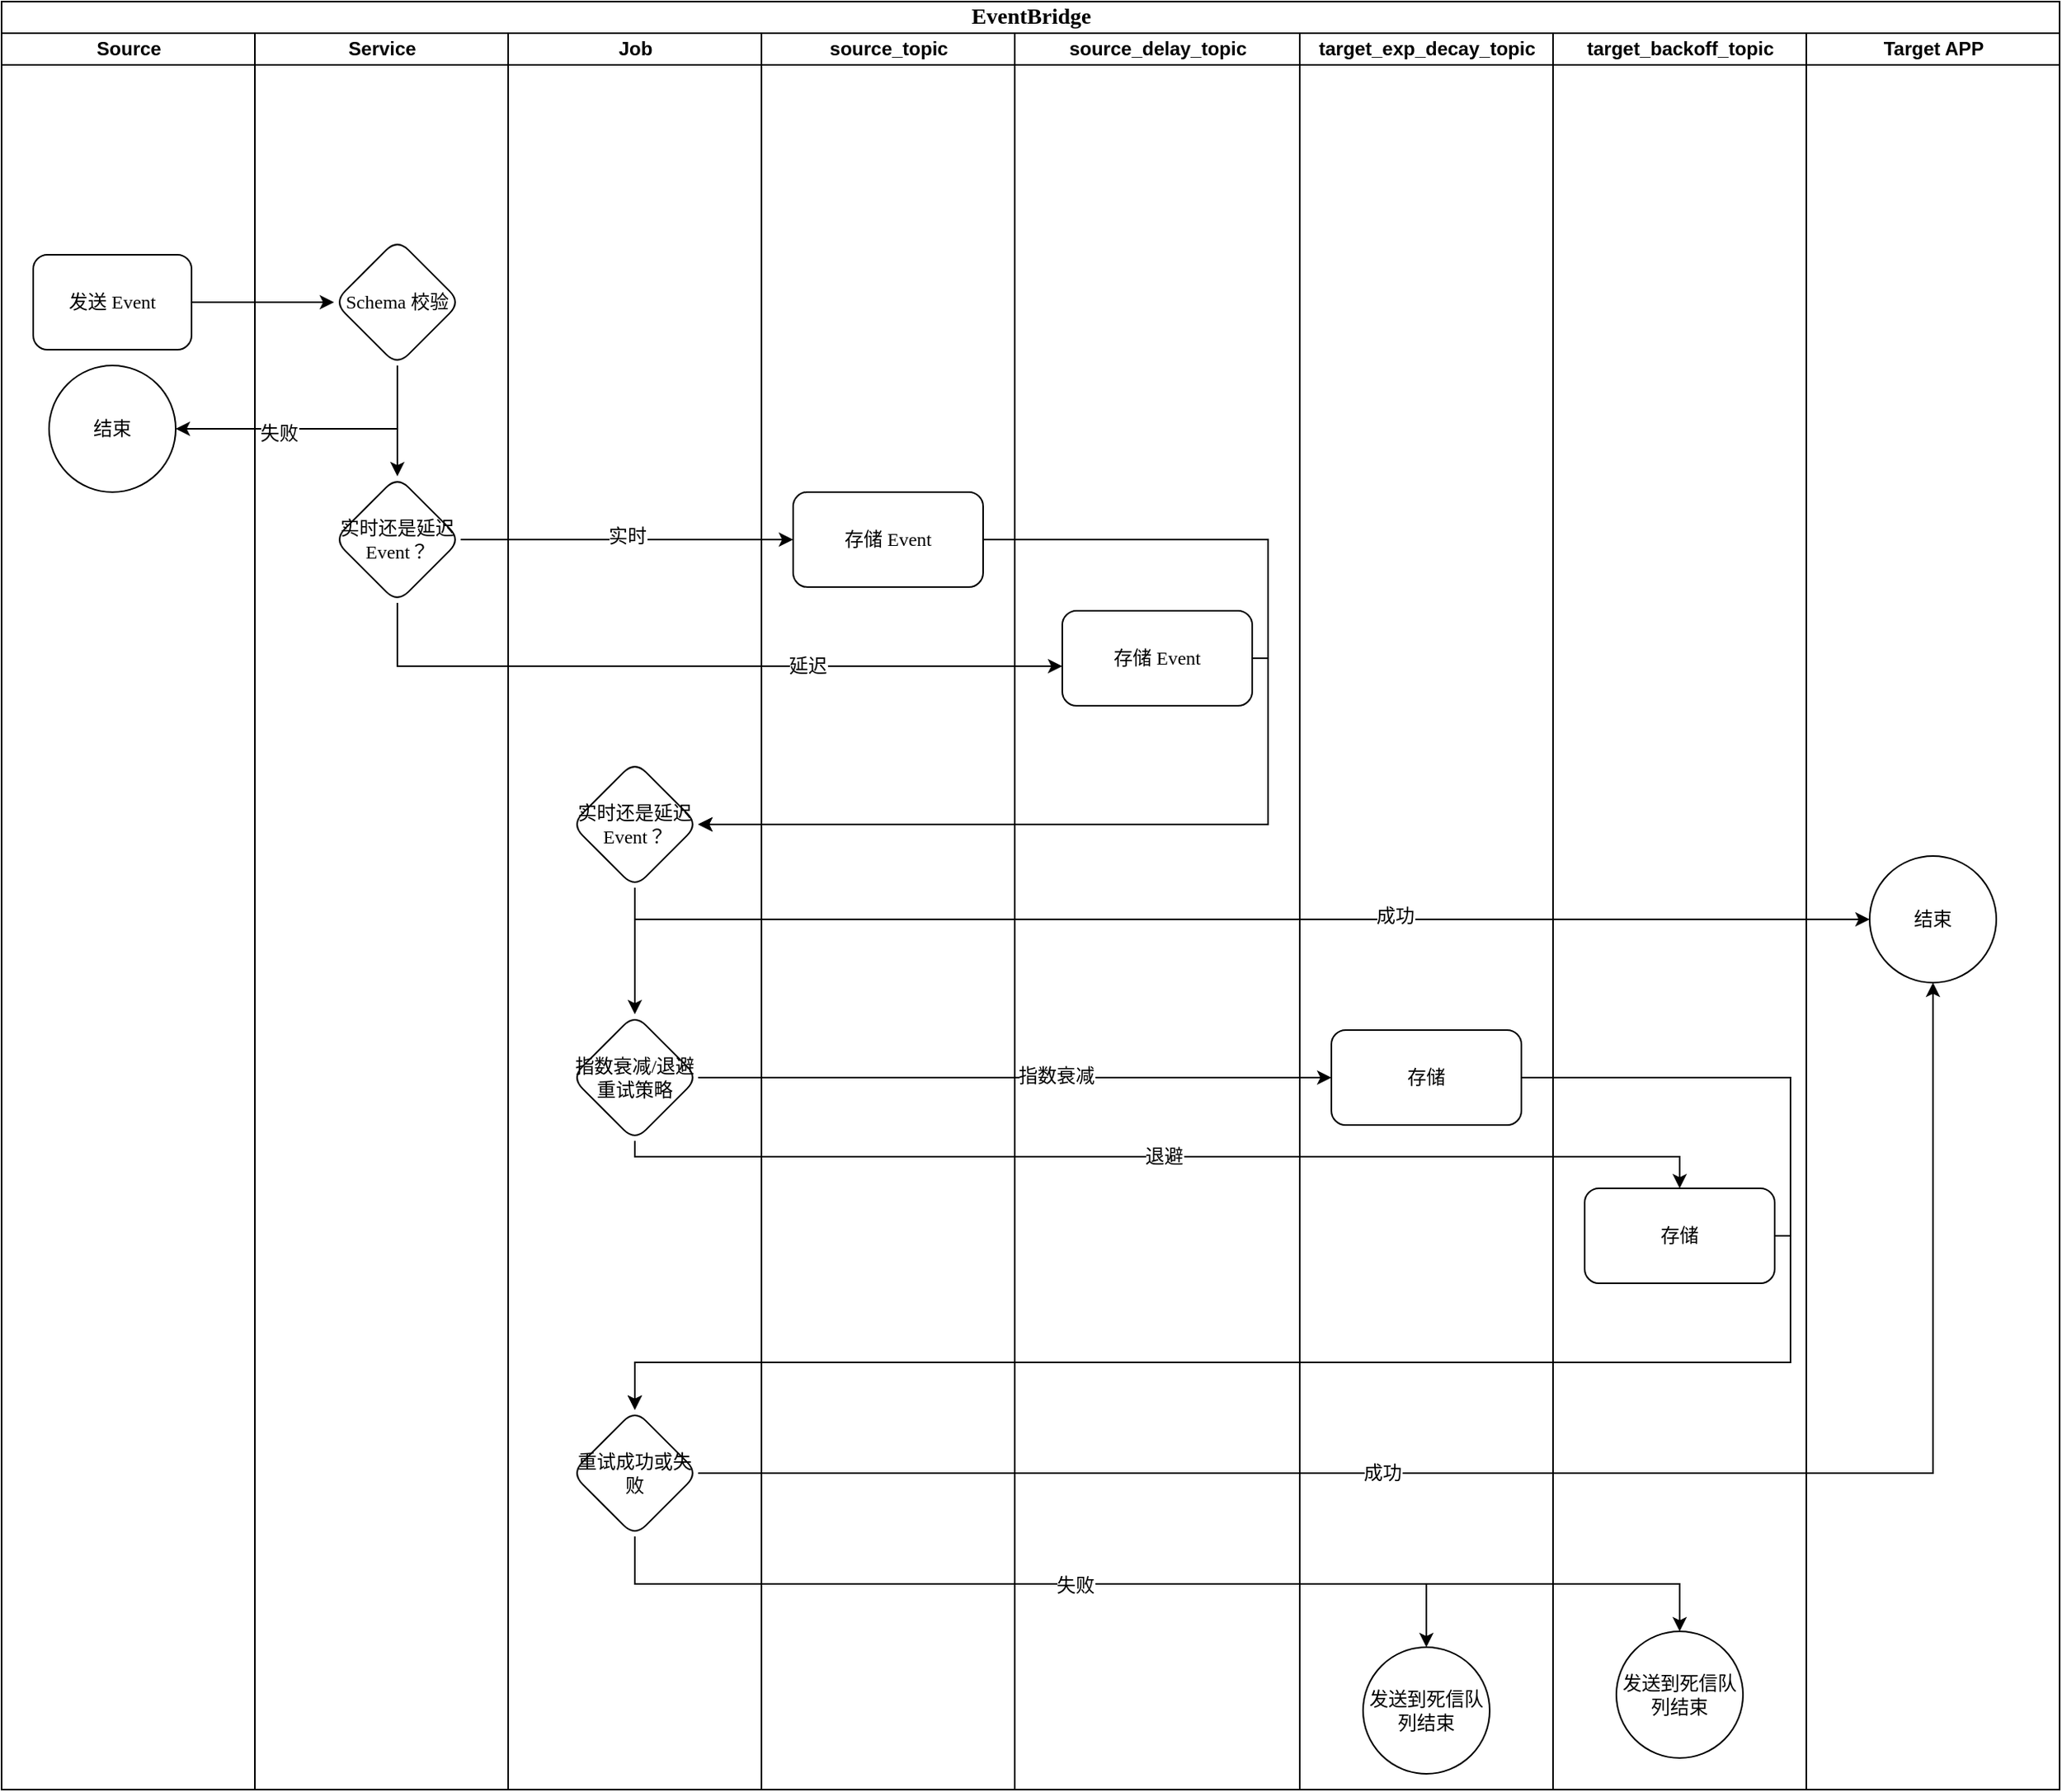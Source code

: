 <mxfile version="27.1.6">
  <diagram name="Page-1" id="74e2e168-ea6b-b213-b513-2b3c1d86103e">
    <mxGraphModel dx="2066" dy="1272" grid="1" gridSize="10" guides="1" tooltips="1" connect="1" arrows="1" fold="1" page="1" pageScale="1" pageWidth="1100" pageHeight="850" background="none" math="0" shadow="0">
      <root>
        <mxCell id="0" />
        <mxCell id="1" parent="0" />
        <mxCell id="77e6c97f196da883-1" value="&lt;font style=&quot;font-size: 14px;&quot;&gt;EventBridge&lt;/font&gt;" style="swimlane;html=1;childLayout=stackLayout;startSize=20;rounded=0;shadow=0;labelBackgroundColor=none;strokeWidth=1;fontFamily=Verdana;fontSize=8;align=center;" parent="1" vertex="1">
          <mxGeometry x="70" y="40" width="1300" height="1130" as="geometry" />
        </mxCell>
        <mxCell id="77e6c97f196da883-2" value="Source" style="swimlane;html=1;startSize=20;" parent="77e6c97f196da883-1" vertex="1">
          <mxGeometry y="20" width="160" height="1110" as="geometry" />
        </mxCell>
        <mxCell id="77e6c97f196da883-3" value="Service" style="swimlane;html=1;startSize=20;" parent="77e6c97f196da883-1" vertex="1">
          <mxGeometry x="160" y="20" width="160" height="1110" as="geometry" />
        </mxCell>
        <mxCell id="77e6c97f196da883-4" value="Job" style="swimlane;html=1;startSize=20;" parent="77e6c97f196da883-1" vertex="1">
          <mxGeometry x="320" y="20" width="160" height="1110" as="geometry" />
        </mxCell>
        <mxCell id="FJQ37Yu0FEw0Es8PJi74-59" value="" style="edgeStyle=orthogonalEdgeStyle;rounded=0;orthogonalLoop=1;jettySize=auto;html=1;fontSize=12;" parent="77e6c97f196da883-4" source="FJQ37Yu0FEw0Es8PJi74-49" target="FJQ37Yu0FEw0Es8PJi74-58" edge="1">
          <mxGeometry relative="1" as="geometry" />
        </mxCell>
        <mxCell id="FJQ37Yu0FEw0Es8PJi74-49" value="实时还是延迟 Event？" style="rhombus;whiteSpace=wrap;html=1;fontSize=12;fontFamily=Verdana;rounded=1;shadow=0;labelBackgroundColor=none;strokeWidth=1;" parent="77e6c97f196da883-4" vertex="1">
          <mxGeometry x="40" y="460" width="80" height="80" as="geometry" />
        </mxCell>
        <mxCell id="FJQ37Yu0FEw0Es8PJi74-58" value="指数衰减/退避重试策略" style="rhombus;whiteSpace=wrap;html=1;fontSize=12;fontFamily=Verdana;rounded=1;shadow=0;labelBackgroundColor=none;strokeWidth=1;" parent="77e6c97f196da883-4" vertex="1">
          <mxGeometry x="40" y="620" width="80" height="80" as="geometry" />
        </mxCell>
        <mxCell id="FJQ37Yu0FEw0Es8PJi74-68" value="重试成功或失败" style="rhombus;whiteSpace=wrap;html=1;fontSize=12;fontFamily=Verdana;rounded=1;shadow=0;labelBackgroundColor=none;strokeWidth=1;" parent="77e6c97f196da883-4" vertex="1">
          <mxGeometry x="40" y="870" width="80" height="80" as="geometry" />
        </mxCell>
        <mxCell id="77e6c97f196da883-5" value="source_topic" style="swimlane;html=1;startSize=20;" parent="77e6c97f196da883-1" vertex="1">
          <mxGeometry x="480" y="20" width="160" height="1110" as="geometry" />
        </mxCell>
        <mxCell id="FJQ37Yu0FEw0Es8PJi74-34" value="实时还是延迟 Event？" style="rhombus;whiteSpace=wrap;html=1;fontSize=12;fontFamily=Verdana;rounded=1;shadow=0;labelBackgroundColor=none;strokeWidth=1;" parent="77e6c97f196da883-5" vertex="1">
          <mxGeometry x="-270" y="280" width="80" height="80" as="geometry" />
        </mxCell>
        <mxCell id="FJQ37Yu0FEw0Es8PJi74-35" value="" style="edgeStyle=orthogonalEdgeStyle;rounded=0;orthogonalLoop=1;jettySize=auto;html=1;fontSize=12;" parent="77e6c97f196da883-5" source="FJQ37Yu0FEw0Es8PJi74-9" target="FJQ37Yu0FEw0Es8PJi74-34" edge="1">
          <mxGeometry relative="1" as="geometry" />
        </mxCell>
        <mxCell id="FJQ37Yu0FEw0Es8PJi74-22" value="结束" style="ellipse;whiteSpace=wrap;html=1;fontSize=12;fontFamily=Verdana;rounded=1;shadow=0;labelBackgroundColor=none;strokeWidth=1;" parent="77e6c97f196da883-5" vertex="1">
          <mxGeometry x="-450" y="210" width="80" height="80" as="geometry" />
        </mxCell>
        <mxCell id="77e6c97f196da883-8" value="发送 Event" style="rounded=1;whiteSpace=wrap;html=1;shadow=0;labelBackgroundColor=none;strokeWidth=1;fontFamily=Verdana;fontSize=12;align=center;" parent="77e6c97f196da883-5" vertex="1">
          <mxGeometry x="-460" y="140" width="100" height="60" as="geometry" />
        </mxCell>
        <mxCell id="FJQ37Yu0FEw0Es8PJi74-9" value="Schema 校验" style="rhombus;whiteSpace=wrap;html=1;fontSize=12;fontFamily=Verdana;rounded=1;shadow=0;labelBackgroundColor=none;strokeWidth=1;" parent="77e6c97f196da883-5" vertex="1">
          <mxGeometry x="-270" y="130" width="80" height="80" as="geometry" />
        </mxCell>
        <mxCell id="FJQ37Yu0FEw0Es8PJi74-10" value="" style="edgeStyle=orthogonalEdgeStyle;rounded=0;orthogonalLoop=1;jettySize=auto;html=1;fontSize=12;" parent="77e6c97f196da883-5" source="77e6c97f196da883-8" target="FJQ37Yu0FEw0Es8PJi74-9" edge="1">
          <mxGeometry relative="1" as="geometry" />
        </mxCell>
        <mxCell id="FJQ37Yu0FEw0Es8PJi74-23" value="" style="edgeStyle=orthogonalEdgeStyle;rounded=0;orthogonalLoop=1;jettySize=auto;html=1;fontSize=12;" parent="77e6c97f196da883-5" source="FJQ37Yu0FEw0Es8PJi74-9" target="FJQ37Yu0FEw0Es8PJi74-22" edge="1">
          <mxGeometry relative="1" as="geometry">
            <Array as="points">
              <mxPoint x="-230" y="250" />
            </Array>
          </mxGeometry>
        </mxCell>
        <mxCell id="FJQ37Yu0FEw0Es8PJi74-24" value="失败" style="edgeLabel;html=1;align=center;verticalAlign=middle;resizable=0;points=[];fontSize=12;" parent="FJQ37Yu0FEw0Es8PJi74-23" vertex="1" connectable="0">
          <mxGeometry x="0.278" y="3" relative="1" as="geometry">
            <mxPoint as="offset" />
          </mxGeometry>
        </mxCell>
        <mxCell id="FJQ37Yu0FEw0Es8PJi74-36" value="存储 Event" style="whiteSpace=wrap;html=1;fontSize=12;fontFamily=Verdana;rounded=1;shadow=0;labelBackgroundColor=none;strokeWidth=1;" parent="77e6c97f196da883-5" vertex="1">
          <mxGeometry x="20" y="290" width="120" height="60" as="geometry" />
        </mxCell>
        <mxCell id="FJQ37Yu0FEw0Es8PJi74-37" value="" style="edgeStyle=orthogonalEdgeStyle;rounded=0;orthogonalLoop=1;jettySize=auto;html=1;fontSize=12;" parent="77e6c97f196da883-5" source="FJQ37Yu0FEw0Es8PJi74-34" target="FJQ37Yu0FEw0Es8PJi74-36" edge="1">
          <mxGeometry relative="1" as="geometry" />
        </mxCell>
        <mxCell id="FJQ37Yu0FEw0Es8PJi74-39" value="实时" style="edgeLabel;html=1;align=center;verticalAlign=middle;resizable=0;points=[];fontSize=12;" parent="FJQ37Yu0FEw0Es8PJi74-37" vertex="1" connectable="0">
          <mxGeometry y="2" relative="1" as="geometry">
            <mxPoint as="offset" />
          </mxGeometry>
        </mxCell>
        <mxCell id="77e6c97f196da883-6" value="source_delay_topic" style="swimlane;html=1;startSize=20;" parent="77e6c97f196da883-1" vertex="1">
          <mxGeometry x="640" y="20" width="180" height="1110" as="geometry" />
        </mxCell>
        <mxCell id="FJQ37Yu0FEw0Es8PJi74-42" value="存储 Event" style="whiteSpace=wrap;html=1;fontSize=12;fontFamily=Verdana;rounded=1;shadow=0;labelBackgroundColor=none;strokeWidth=1;" parent="77e6c97f196da883-6" vertex="1">
          <mxGeometry x="30" y="365" width="120" height="60" as="geometry" />
        </mxCell>
        <mxCell id="77e6c97f196da883-7" value="target_exp_decay_topic" style="swimlane;html=1;startSize=20;" parent="77e6c97f196da883-1" vertex="1">
          <mxGeometry x="820" y="20" width="160" height="1110" as="geometry" />
        </mxCell>
        <mxCell id="FJQ37Yu0FEw0Es8PJi74-60" value="存储" style="whiteSpace=wrap;html=1;fontSize=12;fontFamily=Verdana;rounded=1;shadow=0;labelBackgroundColor=none;strokeWidth=1;" parent="77e6c97f196da883-7" vertex="1">
          <mxGeometry x="20" y="630" width="120" height="60" as="geometry" />
        </mxCell>
        <mxCell id="FJQ37Yu0FEw0Es8PJi74-77" value="发送到死信队列结束" style="ellipse;whiteSpace=wrap;html=1;fontSize=12;fontFamily=Verdana;rounded=1;shadow=0;labelBackgroundColor=none;strokeWidth=1;" parent="77e6c97f196da883-7" vertex="1">
          <mxGeometry x="40" y="1020" width="80" height="80" as="geometry" />
        </mxCell>
        <mxCell id="FJQ37Yu0FEw0Es8PJi74-1" value="target_backoff_topic" style="swimlane;html=1;startSize=20;" parent="77e6c97f196da883-1" vertex="1">
          <mxGeometry x="980" y="20" width="160" height="1110" as="geometry" />
        </mxCell>
        <mxCell id="FJQ37Yu0FEw0Es8PJi74-62" value="存储" style="whiteSpace=wrap;html=1;fontSize=12;fontFamily=Verdana;rounded=1;shadow=0;labelBackgroundColor=none;strokeWidth=1;" parent="FJQ37Yu0FEw0Es8PJi74-1" vertex="1">
          <mxGeometry x="20" y="730" width="120" height="60" as="geometry" />
        </mxCell>
        <mxCell id="FJQ37Yu0FEw0Es8PJi74-79" value="发送到死信队列结束" style="ellipse;whiteSpace=wrap;html=1;fontSize=12;fontFamily=Verdana;rounded=1;shadow=0;labelBackgroundColor=none;strokeWidth=1;" parent="FJQ37Yu0FEw0Es8PJi74-1" vertex="1">
          <mxGeometry x="40" y="1010" width="80" height="80" as="geometry" />
        </mxCell>
        <mxCell id="FJQ37Yu0FEw0Es8PJi74-2" value="Target APP" style="swimlane;html=1;startSize=20;" parent="77e6c97f196da883-1" vertex="1">
          <mxGeometry x="1140" y="20" width="160" height="1110" as="geometry" />
        </mxCell>
        <mxCell id="FJQ37Yu0FEw0Es8PJi74-53" value="结束" style="ellipse;whiteSpace=wrap;html=1;fontSize=12;fontFamily=Verdana;rounded=1;shadow=0;labelBackgroundColor=none;strokeWidth=1;" parent="FJQ37Yu0FEw0Es8PJi74-2" vertex="1">
          <mxGeometry x="40" y="520" width="80" height="80" as="geometry" />
        </mxCell>
        <mxCell id="FJQ37Yu0FEw0Es8PJi74-43" value="" style="edgeStyle=orthogonalEdgeStyle;rounded=0;orthogonalLoop=1;jettySize=auto;html=1;fontSize=12;" parent="77e6c97f196da883-1" source="FJQ37Yu0FEw0Es8PJi74-34" target="FJQ37Yu0FEw0Es8PJi74-42" edge="1">
          <mxGeometry relative="1" as="geometry">
            <Array as="points">
              <mxPoint x="250" y="420" />
            </Array>
          </mxGeometry>
        </mxCell>
        <mxCell id="FJQ37Yu0FEw0Es8PJi74-44" value="延迟" style="edgeLabel;html=1;align=center;verticalAlign=middle;resizable=0;points=[];fontSize=12;" parent="FJQ37Yu0FEw0Es8PJi74-43" vertex="1" connectable="0">
          <mxGeometry x="0.3" relative="1" as="geometry">
            <mxPoint as="offset" />
          </mxGeometry>
        </mxCell>
        <mxCell id="FJQ37Yu0FEw0Es8PJi74-47" style="edgeStyle=orthogonalEdgeStyle;rounded=0;orthogonalLoop=1;jettySize=auto;html=1;entryX=1;entryY=0.5;entryDx=0;entryDy=0;fontSize=12;" parent="77e6c97f196da883-1" source="FJQ37Yu0FEw0Es8PJi74-42" target="FJQ37Yu0FEw0Es8PJi74-49" edge="1">
          <mxGeometry relative="1" as="geometry">
            <mxPoint x="490" y="520" as="targetPoint" />
            <Array as="points">
              <mxPoint x="800" y="415" />
              <mxPoint x="800" y="520" />
            </Array>
          </mxGeometry>
        </mxCell>
        <mxCell id="FJQ37Yu0FEw0Es8PJi74-54" value="" style="edgeStyle=orthogonalEdgeStyle;rounded=0;orthogonalLoop=1;jettySize=auto;html=1;fontSize=12;" parent="77e6c97f196da883-1" source="FJQ37Yu0FEw0Es8PJi74-49" target="FJQ37Yu0FEw0Es8PJi74-53" edge="1">
          <mxGeometry relative="1" as="geometry">
            <Array as="points">
              <mxPoint x="400" y="580" />
            </Array>
          </mxGeometry>
        </mxCell>
        <mxCell id="FJQ37Yu0FEw0Es8PJi74-55" value="成功" style="edgeLabel;html=1;align=center;verticalAlign=middle;resizable=0;points=[];fontSize=12;" parent="FJQ37Yu0FEw0Es8PJi74-54" vertex="1" connectable="0">
          <mxGeometry x="0.25" y="2" relative="1" as="geometry">
            <mxPoint as="offset" />
          </mxGeometry>
        </mxCell>
        <mxCell id="FJQ37Yu0FEw0Es8PJi74-46" value="" style="edgeStyle=orthogonalEdgeStyle;rounded=0;orthogonalLoop=1;jettySize=auto;html=1;entryX=1;entryY=0.5;entryDx=0;entryDy=0;exitX=1;exitY=0.5;exitDx=0;exitDy=0;fontSize=12;" parent="77e6c97f196da883-1" source="FJQ37Yu0FEw0Es8PJi74-36" target="FJQ37Yu0FEw0Es8PJi74-49" edge="1">
          <mxGeometry relative="1" as="geometry">
            <mxPoint x="590" y="330" as="sourcePoint" />
            <mxPoint x="460" y="520" as="targetPoint" />
            <Array as="points">
              <mxPoint x="800" y="340" />
              <mxPoint x="800" y="520" />
            </Array>
          </mxGeometry>
        </mxCell>
        <mxCell id="FJQ37Yu0FEw0Es8PJi74-61" value="" style="edgeStyle=orthogonalEdgeStyle;rounded=0;orthogonalLoop=1;jettySize=auto;html=1;fontSize=12;" parent="77e6c97f196da883-1" source="FJQ37Yu0FEw0Es8PJi74-58" target="FJQ37Yu0FEw0Es8PJi74-60" edge="1">
          <mxGeometry relative="1" as="geometry" />
        </mxCell>
        <mxCell id="FJQ37Yu0FEw0Es8PJi74-64" value="指数衰减" style="edgeLabel;html=1;align=center;verticalAlign=middle;resizable=0;points=[];fontSize=12;" parent="FJQ37Yu0FEw0Es8PJi74-61" vertex="1" connectable="0">
          <mxGeometry x="0.13" y="1" relative="1" as="geometry">
            <mxPoint as="offset" />
          </mxGeometry>
        </mxCell>
        <mxCell id="FJQ37Yu0FEw0Es8PJi74-63" value="" style="edgeStyle=orthogonalEdgeStyle;rounded=0;orthogonalLoop=1;jettySize=auto;html=1;fontSize=12;" parent="77e6c97f196da883-1" source="FJQ37Yu0FEw0Es8PJi74-58" target="FJQ37Yu0FEw0Es8PJi74-62" edge="1">
          <mxGeometry relative="1" as="geometry">
            <Array as="points">
              <mxPoint x="400" y="730" />
              <mxPoint x="1060" y="730" />
            </Array>
          </mxGeometry>
        </mxCell>
        <mxCell id="FJQ37Yu0FEw0Es8PJi74-66" value="退避" style="edgeLabel;html=1;align=center;verticalAlign=middle;resizable=0;points=[];fontSize=12;" parent="FJQ37Yu0FEw0Es8PJi74-63" vertex="1" connectable="0">
          <mxGeometry x="-0.003" relative="1" as="geometry">
            <mxPoint as="offset" />
          </mxGeometry>
        </mxCell>
        <mxCell id="FJQ37Yu0FEw0Es8PJi74-69" value="" style="edgeStyle=orthogonalEdgeStyle;rounded=0;orthogonalLoop=1;jettySize=auto;html=1;fontSize=12;" parent="77e6c97f196da883-1" source="FJQ37Yu0FEw0Es8PJi74-60" target="FJQ37Yu0FEw0Es8PJi74-68" edge="1">
          <mxGeometry relative="1" as="geometry">
            <Array as="points">
              <mxPoint x="1130" y="680" />
              <mxPoint x="1130" y="860" />
              <mxPoint x="400" y="860" />
            </Array>
          </mxGeometry>
        </mxCell>
        <mxCell id="FJQ37Yu0FEw0Es8PJi74-70" style="edgeStyle=orthogonalEdgeStyle;rounded=0;orthogonalLoop=1;jettySize=auto;html=1;entryX=0.5;entryY=1;entryDx=0;entryDy=0;fontSize=12;" parent="77e6c97f196da883-1" source="FJQ37Yu0FEw0Es8PJi74-68" target="FJQ37Yu0FEw0Es8PJi74-53" edge="1">
          <mxGeometry relative="1" as="geometry" />
        </mxCell>
        <mxCell id="FJQ37Yu0FEw0Es8PJi74-71" value="成功" style="edgeLabel;html=1;align=center;verticalAlign=middle;resizable=0;points=[];fontSize=12;" parent="FJQ37Yu0FEw0Es8PJi74-70" vertex="1" connectable="0">
          <mxGeometry x="-0.207" relative="1" as="geometry">
            <mxPoint as="offset" />
          </mxGeometry>
        </mxCell>
        <mxCell id="FJQ37Yu0FEw0Es8PJi74-72" style="edgeStyle=orthogonalEdgeStyle;rounded=0;orthogonalLoop=1;jettySize=auto;html=1;exitX=1;exitY=0.5;exitDx=0;exitDy=0;entryX=0.5;entryY=0;entryDx=0;entryDy=0;fontSize=12;" parent="77e6c97f196da883-1" source="FJQ37Yu0FEw0Es8PJi74-62" target="FJQ37Yu0FEw0Es8PJi74-68" edge="1">
          <mxGeometry relative="1" as="geometry">
            <Array as="points">
              <mxPoint x="1130" y="780" />
              <mxPoint x="1130" y="860" />
              <mxPoint x="400" y="860" />
            </Array>
          </mxGeometry>
        </mxCell>
        <mxCell id="FJQ37Yu0FEw0Es8PJi74-78" value="" style="edgeStyle=orthogonalEdgeStyle;rounded=0;orthogonalLoop=1;jettySize=auto;html=1;fontSize=12;" parent="77e6c97f196da883-1" source="FJQ37Yu0FEw0Es8PJi74-68" target="FJQ37Yu0FEw0Es8PJi74-77" edge="1">
          <mxGeometry relative="1" as="geometry">
            <Array as="points">
              <mxPoint x="400" y="1000" />
              <mxPoint x="900" y="1000" />
            </Array>
          </mxGeometry>
        </mxCell>
        <mxCell id="FJQ37Yu0FEw0Es8PJi74-80" value="" style="edgeStyle=orthogonalEdgeStyle;rounded=0;orthogonalLoop=1;jettySize=auto;html=1;fontSize=12;" parent="77e6c97f196da883-1" source="FJQ37Yu0FEw0Es8PJi74-68" target="FJQ37Yu0FEw0Es8PJi74-79" edge="1">
          <mxGeometry relative="1" as="geometry">
            <Array as="points">
              <mxPoint x="400" y="1000" />
              <mxPoint x="1060" y="1000" />
            </Array>
          </mxGeometry>
        </mxCell>
        <mxCell id="FJQ37Yu0FEw0Es8PJi74-81" value="失败" style="edgeLabel;html=1;align=center;verticalAlign=middle;resizable=0;points=[];fontSize=12;" parent="FJQ37Yu0FEw0Es8PJi74-80" vertex="1" connectable="0">
          <mxGeometry x="-0.144" y="-1" relative="1" as="geometry">
            <mxPoint as="offset" />
          </mxGeometry>
        </mxCell>
      </root>
    </mxGraphModel>
  </diagram>
</mxfile>
